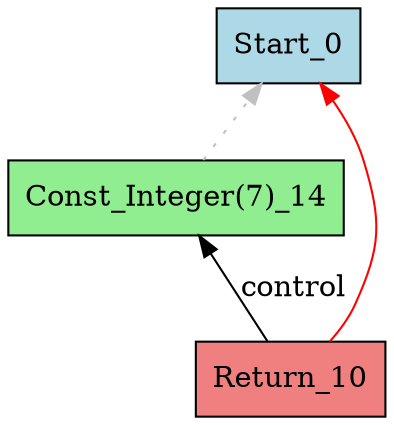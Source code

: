 digraph SeaOfNodes {
  rankdir=BT;
  node [shape=box, style=filled];
  10 [label="Return_10", fillcolor="lightcoral"];
  14 [label="Const_Integer(7)_14", fillcolor="lightgreen"];
  0 [label="Start_0", fillcolor="lightblue"];
  10 -> 0 [style=solid, color=red];
  14 -> 0 [style=dotted, color=gray];
  10 -> 14 [style=solid, color=black, label="control"];
}
